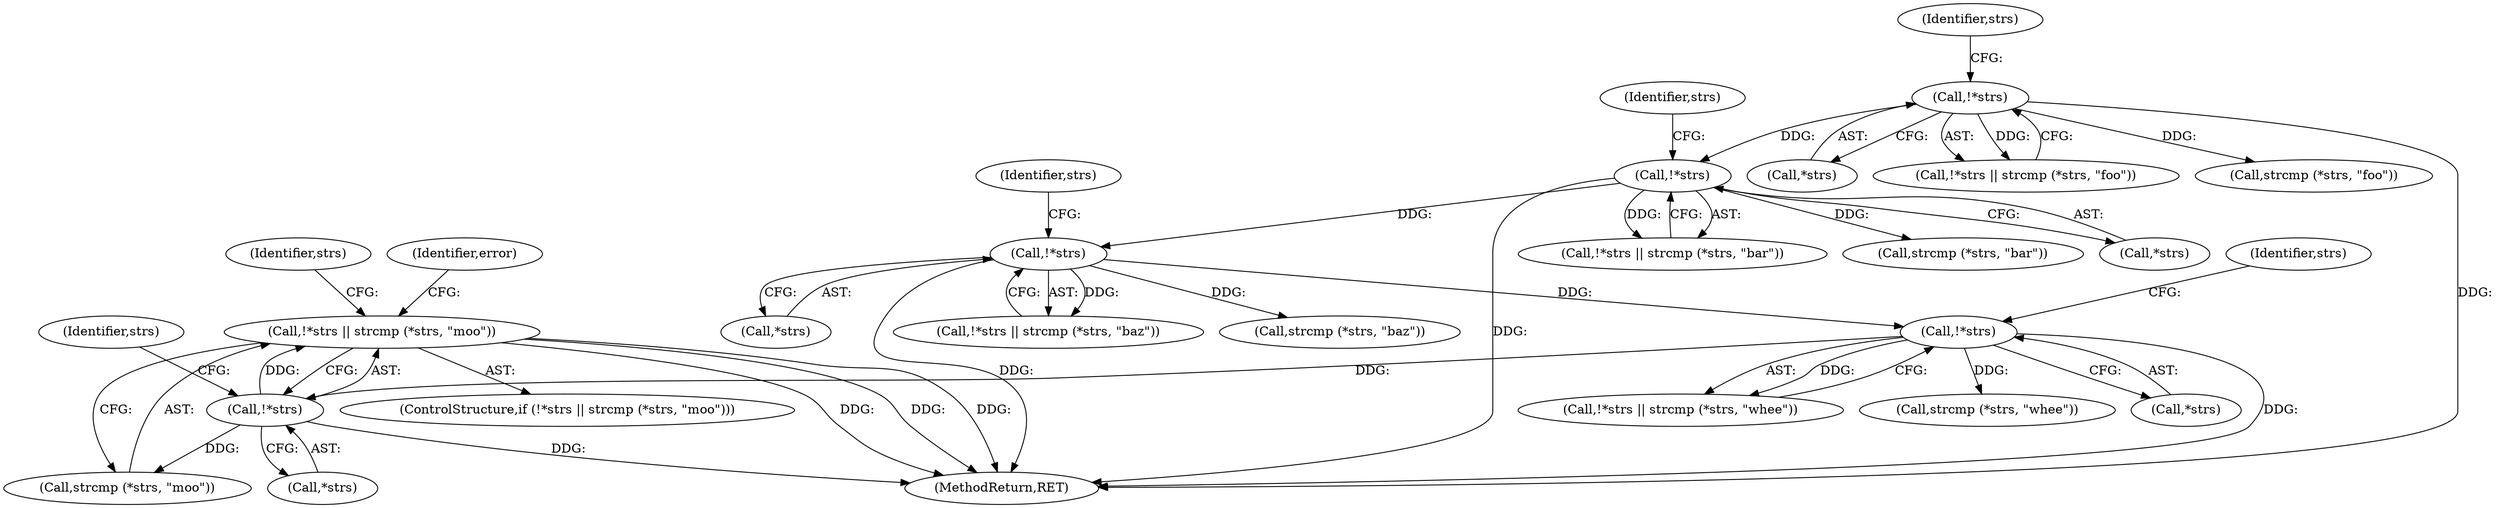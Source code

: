 digraph "1_dbus_9a6bce9b615abca6068348c1606ba8eaf13d9ae0_33@API" {
"1000221" [label="(Call,!*strs || strcmp (*strs, \"moo\"))"];
"1000222" [label="(Call,!*strs)"];
"1000203" [label="(Call,!*strs)"];
"1000184" [label="(Call,!*strs)"];
"1000149" [label="(Call,!*strs)"];
"1000130" [label="(Call,!*strs)"];
"1000227" [label="(Identifier,strs)"];
"1000154" [label="(Identifier,strs)"];
"1000203" [label="(Call,!*strs)"];
"1000135" [label="(Identifier,strs)"];
"1000187" [label="(Call,strcmp (*strs, \"baz\"))"];
"1000202" [label="(Call,!*strs || strcmp (*strs, \"whee\"))"];
"1000149" [label="(Call,!*strs)"];
"1000206" [label="(Call,strcmp (*strs, \"whee\"))"];
"1000225" [label="(Call,strcmp (*strs, \"moo\"))"];
"1000131" [label="(Call,*strs)"];
"1000302" [label="(MethodReturn,RET)"];
"1000148" [label="(Call,!*strs || strcmp (*strs, \"bar\"))"];
"1000129" [label="(Call,!*strs || strcmp (*strs, \"foo\"))"];
"1000152" [label="(Call,strcmp (*strs, \"bar\"))"];
"1000223" [label="(Call,*strs)"];
"1000130" [label="(Call,!*strs)"];
"1000220" [label="(ControlStructure,if (!*strs || strcmp (*strs, \"moo\")))"];
"1000231" [label="(Identifier,error)"];
"1000189" [label="(Identifier,strs)"];
"1000221" [label="(Call,!*strs || strcmp (*strs, \"moo\"))"];
"1000208" [label="(Identifier,strs)"];
"1000185" [label="(Call,*strs)"];
"1000183" [label="(Call,!*strs || strcmp (*strs, \"baz\"))"];
"1000204" [label="(Call,*strs)"];
"1000222" [label="(Call,!*strs)"];
"1000150" [label="(Call,*strs)"];
"1000133" [label="(Call,strcmp (*strs, \"foo\"))"];
"1000238" [label="(Identifier,strs)"];
"1000184" [label="(Call,!*strs)"];
"1000221" -> "1000220"  [label="AST: "];
"1000221" -> "1000222"  [label="CFG: "];
"1000221" -> "1000225"  [label="CFG: "];
"1000222" -> "1000221"  [label="AST: "];
"1000225" -> "1000221"  [label="AST: "];
"1000231" -> "1000221"  [label="CFG: "];
"1000238" -> "1000221"  [label="CFG: "];
"1000221" -> "1000302"  [label="DDG: "];
"1000221" -> "1000302"  [label="DDG: "];
"1000221" -> "1000302"  [label="DDG: "];
"1000222" -> "1000221"  [label="DDG: "];
"1000222" -> "1000223"  [label="CFG: "];
"1000223" -> "1000222"  [label="AST: "];
"1000227" -> "1000222"  [label="CFG: "];
"1000222" -> "1000302"  [label="DDG: "];
"1000203" -> "1000222"  [label="DDG: "];
"1000222" -> "1000225"  [label="DDG: "];
"1000203" -> "1000202"  [label="AST: "];
"1000203" -> "1000204"  [label="CFG: "];
"1000204" -> "1000203"  [label="AST: "];
"1000208" -> "1000203"  [label="CFG: "];
"1000202" -> "1000203"  [label="CFG: "];
"1000203" -> "1000302"  [label="DDG: "];
"1000203" -> "1000202"  [label="DDG: "];
"1000184" -> "1000203"  [label="DDG: "];
"1000203" -> "1000206"  [label="DDG: "];
"1000184" -> "1000183"  [label="AST: "];
"1000184" -> "1000185"  [label="CFG: "];
"1000185" -> "1000184"  [label="AST: "];
"1000189" -> "1000184"  [label="CFG: "];
"1000183" -> "1000184"  [label="CFG: "];
"1000184" -> "1000302"  [label="DDG: "];
"1000184" -> "1000183"  [label="DDG: "];
"1000149" -> "1000184"  [label="DDG: "];
"1000184" -> "1000187"  [label="DDG: "];
"1000149" -> "1000148"  [label="AST: "];
"1000149" -> "1000150"  [label="CFG: "];
"1000150" -> "1000149"  [label="AST: "];
"1000154" -> "1000149"  [label="CFG: "];
"1000148" -> "1000149"  [label="CFG: "];
"1000149" -> "1000302"  [label="DDG: "];
"1000149" -> "1000148"  [label="DDG: "];
"1000130" -> "1000149"  [label="DDG: "];
"1000149" -> "1000152"  [label="DDG: "];
"1000130" -> "1000129"  [label="AST: "];
"1000130" -> "1000131"  [label="CFG: "];
"1000131" -> "1000130"  [label="AST: "];
"1000135" -> "1000130"  [label="CFG: "];
"1000129" -> "1000130"  [label="CFG: "];
"1000130" -> "1000302"  [label="DDG: "];
"1000130" -> "1000129"  [label="DDG: "];
"1000130" -> "1000133"  [label="DDG: "];
}
